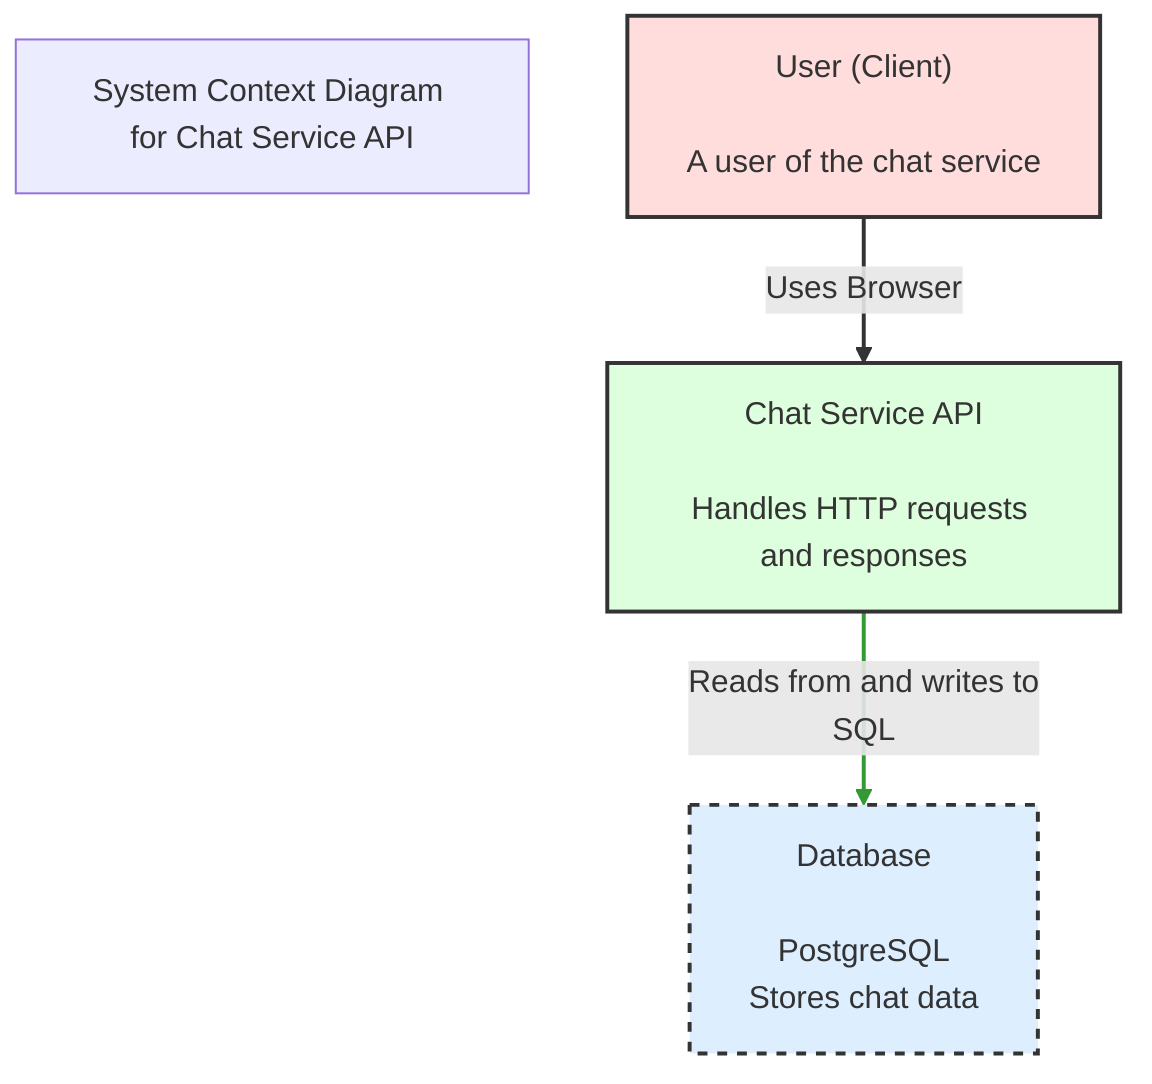 flowchart TB
    %% Title
    title["System Context Diagram for Chat Service API"]

    %% Define styles
    classDef person fill:#ffdddd,stroke:#333,stroke-width:2px;
    classDef system fill:#ddffdd,stroke:#333,stroke-width:2px;
    classDef database fill:#ddeeff,stroke:#333,stroke-width:2px,stroke-dasharray: 5;

    %% Define elements
    user["User (Client)\n\nA user of the chat service"]:::person
    chat_service["Chat Service API\n\nHandles HTTP requests and responses"]:::system
    database["Database\n\nPostgreSQL\nStores chat data"]:::database

    %% Define relationships
    user -->|Uses Browser| chat_service
    chat_service -->|Reads from and writes to\nSQL| database

    %% Link styles
    linkStyle 0 stroke:#333,stroke-width:2px;
    linkStyle 1 stroke:#339933,stroke-width:2px;